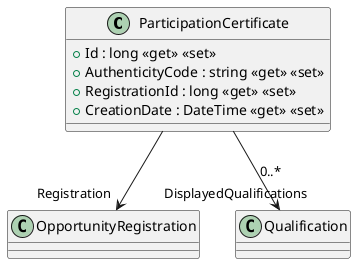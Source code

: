 @startuml
class ParticipationCertificate {
    + Id : long <<get>> <<set>>
    + AuthenticityCode : string <<get>> <<set>>
    + RegistrationId : long <<get>> <<set>>
    + CreationDate : DateTime <<get>> <<set>>
}
ParticipationCertificate --> "Registration" OpportunityRegistration
ParticipationCertificate --> "DisplayedQualifications" Qualification : 0..*
@enduml
